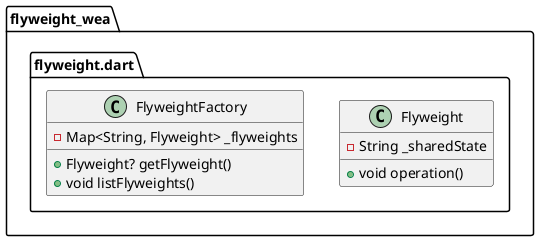 @startuml
set namespaceSeparator ::

class "flyweight_wea::flyweight.dart::Flyweight" {
  -String _sharedState
  +void operation()
}

class "flyweight_wea::flyweight.dart::FlyweightFactory" {
  -Map<String, Flyweight> _flyweights
  +Flyweight? getFlyweight()
  +void listFlyweights()
}


@enduml